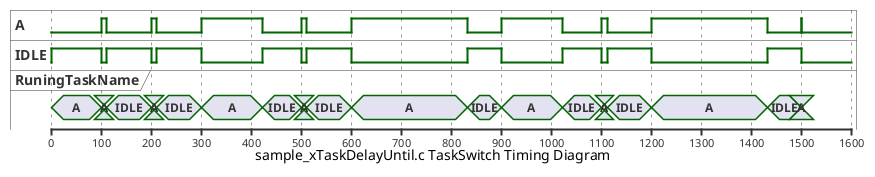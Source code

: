 @startuml
binary "A" as A
binary "IDLE" as IDLE
concise "RuningTaskName" as RuningTaskName

caption sample_xTaskDelayUntil.c TaskSwitch Timing Diagram

scale 100 as 50 pixels

@0
A is high
RuningTaskName is A
A is low
IDLE is high
RuningTaskName is IDLE

@99
IDLE is low
A is high
RuningTaskName is A

@110
A is low
IDLE is high
RuningTaskName is IDLE

@199
IDLE is low
A is high
RuningTaskName is A

@210
A is low
IDLE is high
RuningTaskName is IDLE

@299
IDLE is low
A is high
RuningTaskName is A

@422
A is low
IDLE is high
RuningTaskName is IDLE

@499
IDLE is low
A is high
RuningTaskName is A

@510
A is low
IDLE is high
RuningTaskName is IDLE

@599
IDLE is low
A is high
RuningTaskName is A

@832
A is low
IDLE is high
RuningTaskName is IDLE

@899
IDLE is low
A is high
RuningTaskName is A

@1021
A is low
IDLE is high
RuningTaskName is IDLE

@1099
IDLE is low
A is high
RuningTaskName is A

@1111
A is low
IDLE is high
RuningTaskName is IDLE

@1199
IDLE is low
A is high
RuningTaskName is A

@1432
A is low
IDLE is high
RuningTaskName is IDLE

@1499
IDLE is low
A is high
RuningTaskName is A

@1500
IDLE is {hidden}
A is {hidden}
RuningTaskName is {hidden}

@enduml
